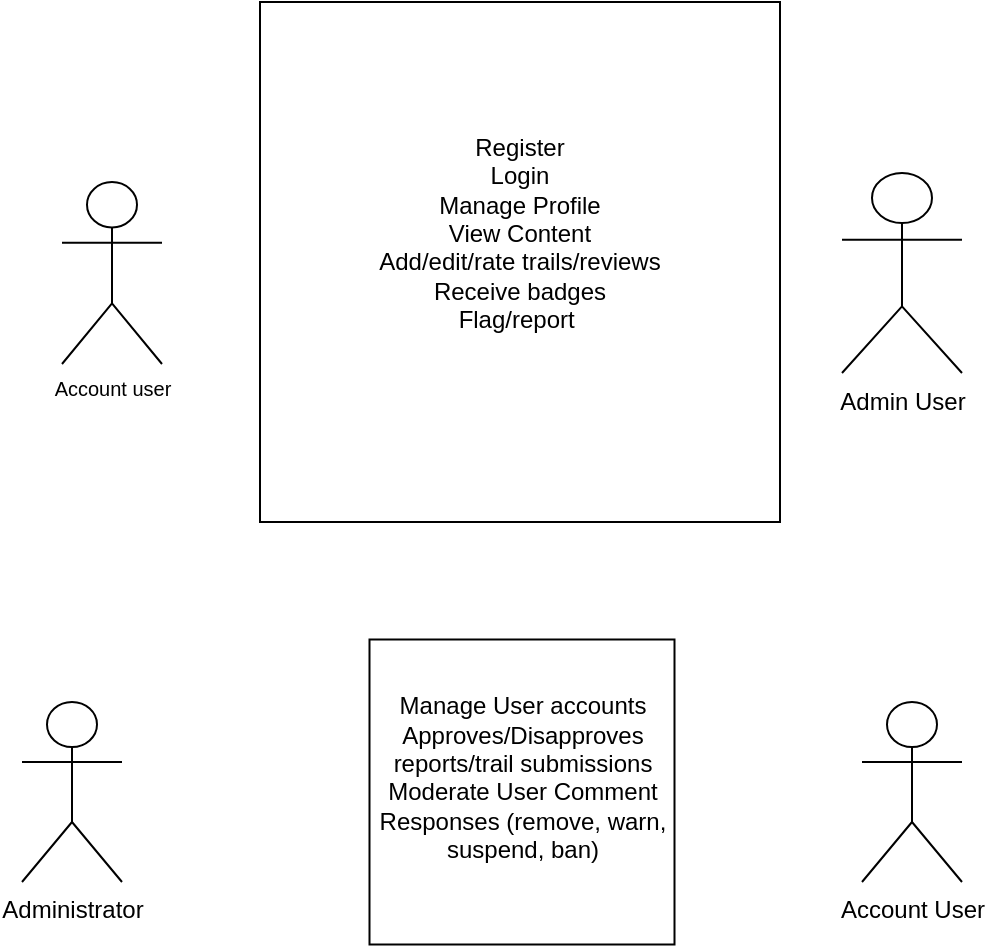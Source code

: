 <mxfile version="26.1.1">
  <diagram name="Page-1" id="YJCS4oF-SaafcM458pWw">
    <mxGraphModel dx="1050" dy="529" grid="1" gridSize="10" guides="1" tooltips="1" connect="1" arrows="1" fold="1" page="1" pageScale="1" pageWidth="850" pageHeight="1100" math="0" shadow="0">
      <root>
        <mxCell id="0" />
        <mxCell id="1" parent="0" />
        <mxCell id="y7tnct4TC6KXwn72ElJt-8" value="Register&lt;div&gt;Login&lt;/div&gt;&lt;div&gt;Manage Profile&lt;/div&gt;&lt;div&gt;View Content&lt;/div&gt;&lt;div&gt;Add/edit/rate trails/reviews&lt;/div&gt;&lt;div&gt;Receive badges&lt;/div&gt;&lt;div&gt;Flag/report&amp;nbsp;&lt;/div&gt;&lt;div&gt;&lt;br&gt;&lt;/div&gt;&lt;div&gt;&lt;br&gt;&lt;/div&gt;" style="whiteSpace=wrap;html=1;aspect=fixed;fillColor=none;" vertex="1" parent="1">
          <mxGeometry x="219" y="40" width="260" height="260" as="geometry" />
        </mxCell>
        <mxCell id="y7tnct4TC6KXwn72ElJt-1" value="Account user" style="shape=umlActor;verticalLabelPosition=bottom;verticalAlign=top;html=1;outlineConnect=0;fontSize=10;" vertex="1" parent="1">
          <mxGeometry x="120" y="130" width="50" height="91" as="geometry" />
        </mxCell>
        <mxCell id="y7tnct4TC6KXwn72ElJt-2" value="Admin User" style="shape=umlActor;verticalLabelPosition=bottom;verticalAlign=top;html=1;outlineConnect=0;" vertex="1" parent="1">
          <mxGeometry x="510" y="125.5" width="60" height="100" as="geometry" />
        </mxCell>
        <mxCell id="y7tnct4TC6KXwn72ElJt-12" value="Manage User accounts&lt;div&gt;Approves/Disapproves reports/trail submissions&lt;/div&gt;&lt;div&gt;Moderate User Comment&lt;/div&gt;&lt;div&gt;Responses (remove, warn, suspend, ban)&lt;/div&gt;&lt;div&gt;&lt;br&gt;&lt;/div&gt;" style="whiteSpace=wrap;html=1;aspect=fixed;fillColor=none;" vertex="1" parent="1">
          <mxGeometry x="273.75" y="358.75" width="152.5" height="152.5" as="geometry" />
        </mxCell>
        <mxCell id="y7tnct4TC6KXwn72ElJt-13" value="Administrator" style="shape=umlActor;verticalLabelPosition=bottom;verticalAlign=top;html=1;outlineConnect=0;" vertex="1" parent="1">
          <mxGeometry x="100" y="390" width="50" height="90" as="geometry" />
        </mxCell>
        <mxCell id="y7tnct4TC6KXwn72ElJt-14" value="Account User" style="shape=umlActor;verticalLabelPosition=bottom;verticalAlign=top;html=1;outlineConnect=0;" vertex="1" parent="1">
          <mxGeometry x="520" y="390" width="50" height="90" as="geometry" />
        </mxCell>
      </root>
    </mxGraphModel>
  </diagram>
</mxfile>
